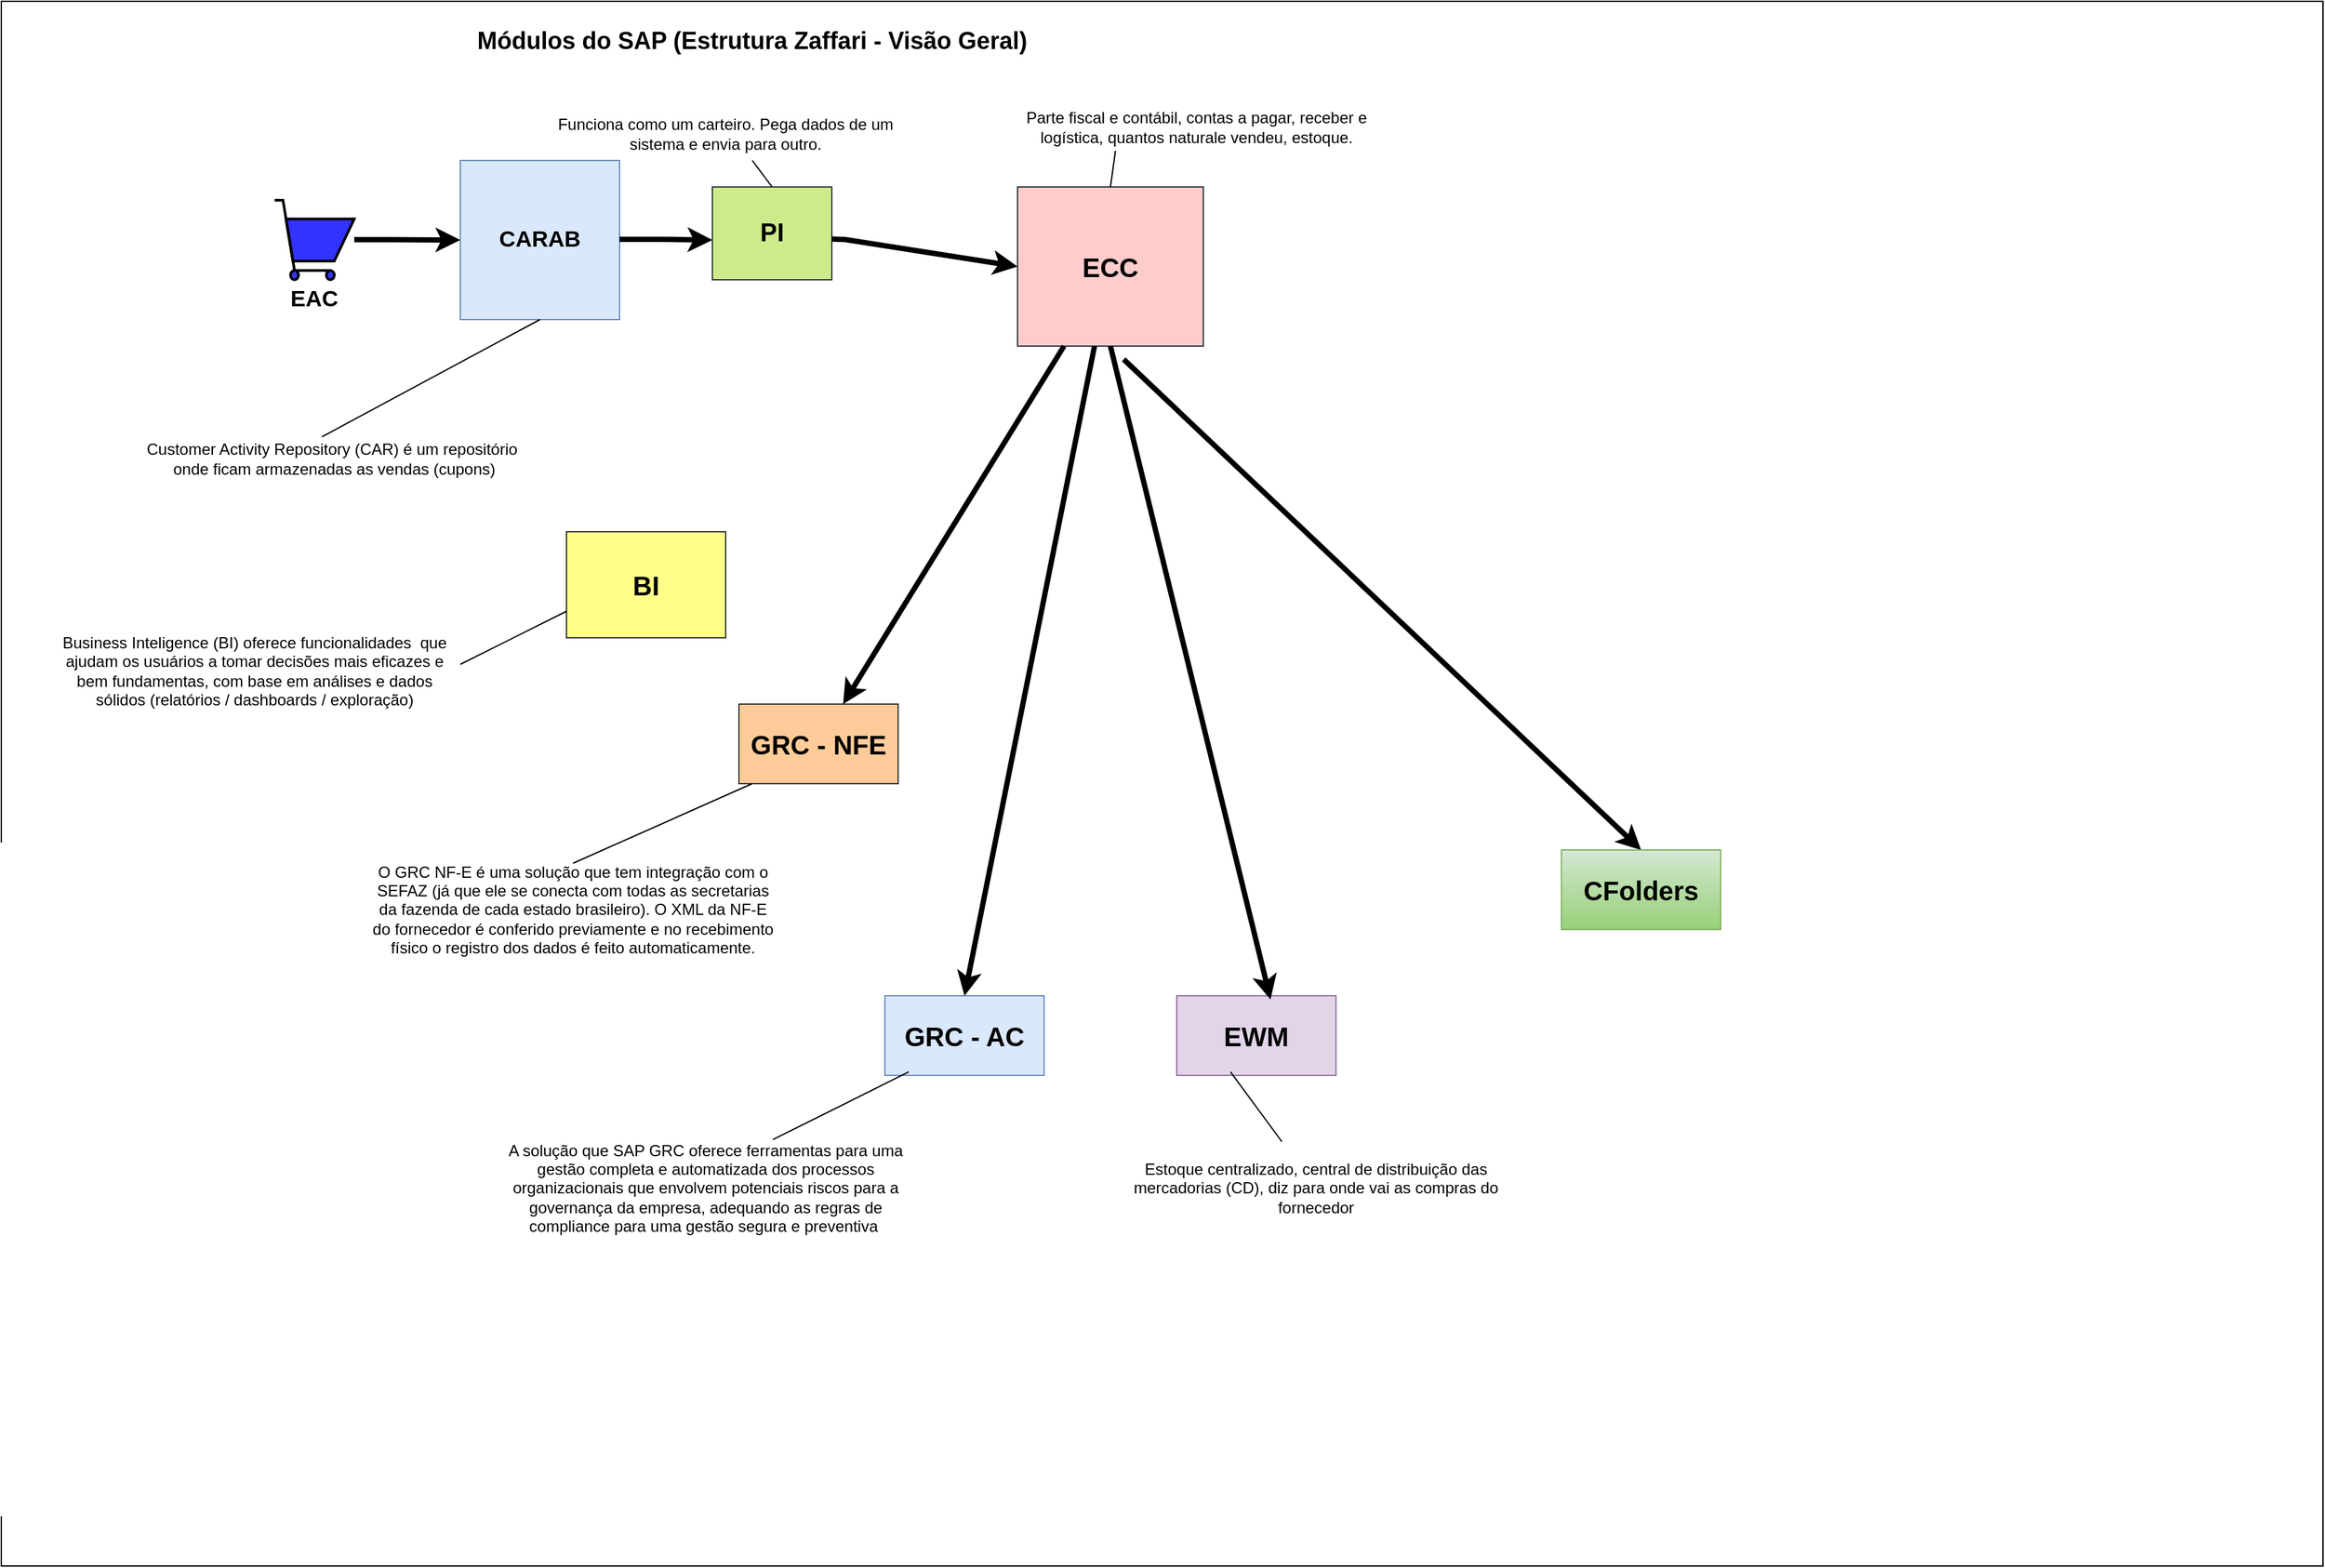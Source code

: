<mxfile version="24.8.3">
  <diagram name="Página-1" id="zAEK4qtqUi5M_X3Rb6sc">
    <mxGraphModel dx="1244" dy="2564" grid="1" gridSize="10" guides="1" tooltips="1" connect="1" arrows="1" fold="1" page="1" pageScale="1" pageWidth="827" pageHeight="1169" math="0" shadow="0">
      <root>
        <mxCell id="0" />
        <mxCell id="1" parent="0" />
        <mxCell id="ab4cVDcRjz08bC6YEROE-18" value="" style="rounded=0;whiteSpace=wrap;html=1;" vertex="1" parent="1">
          <mxGeometry x="-96" y="-1200" width="1750" height="1180" as="geometry" />
        </mxCell>
        <mxCell id="ab4cVDcRjz08bC6YEROE-1" value="Módulos do SAP (Estrutura Zaffari - Visão Geral)" style="text;html=1;align=center;verticalAlign=middle;whiteSpace=wrap;rounded=0;fontStyle=1;fontSize=18;" vertex="1" parent="1">
          <mxGeometry x="260" y="-1190" width="420" height="40" as="geometry" />
        </mxCell>
        <mxCell id="ab4cVDcRjz08bC6YEROE-2" value="CARAB" style="rounded=0;whiteSpace=wrap;html=1;fillColor=#dae8fc;strokeColor=#6c8ebf;fontStyle=1;fontSize=17;" vertex="1" parent="1">
          <mxGeometry x="250" y="-1080" width="120" height="120" as="geometry" />
        </mxCell>
        <mxCell id="ab4cVDcRjz08bC6YEROE-5" value="&lt;b style=&quot;font-size: 19px;&quot;&gt;PI&lt;/b&gt;" style="rounded=0;whiteSpace=wrap;html=1;fillColor=#cdeb8b;strokeColor=#36393d;fontSize=19;" vertex="1" parent="1">
          <mxGeometry x="440" y="-1060" width="90" height="70" as="geometry" />
        </mxCell>
        <mxCell id="ab4cVDcRjz08bC6YEROE-6" value="&lt;span style=&quot;font-size: 20px;&quot;&gt;ECC&lt;/span&gt;" style="rounded=0;whiteSpace=wrap;html=1;fillColor=#ffcccc;strokeColor=#36393d;fontStyle=1;fontSize=20;" vertex="1" parent="1">
          <mxGeometry x="670" y="-1060" width="140" height="120" as="geometry" />
        </mxCell>
        <mxCell id="ab4cVDcRjz08bC6YEROE-7" value="" style="html=1;verticalLabelPosition=bottom;align=center;labelBackgroundColor=#9AC7BF;verticalAlign=top;strokeWidth=2;strokeColor=#000000;shadow=0;dashed=0;shape=mxgraph.ios7.icons.shopping_cart;fillColor=#3333FF;" vertex="1" parent="1">
          <mxGeometry x="110" y="-1050" width="60" height="60" as="geometry" />
        </mxCell>
        <mxCell id="ab4cVDcRjz08bC6YEROE-10" value="" style="endArrow=classic;html=1;rounded=0;fontColor=#000000;labelBackgroundColor=#000000;fillColor=#000000;endWidth=13.111;strokeWidth=4;entryX=0;entryY=0.5;entryDx=0;entryDy=0;" edge="1" parent="1" target="ab4cVDcRjz08bC6YEROE-2">
          <mxGeometry width="50" height="50" relative="1" as="geometry">
            <mxPoint x="170" y="-1020.19" as="sourcePoint" />
            <mxPoint x="240" y="-1020.19" as="targetPoint" />
            <Array as="points">
              <mxPoint x="200" y="-1020.19" />
            </Array>
          </mxGeometry>
        </mxCell>
        <mxCell id="ab4cVDcRjz08bC6YEROE-12" value="EAC" style="text;html=1;align=center;verticalAlign=middle;whiteSpace=wrap;rounded=0;fontStyle=1;fontSize=17;" vertex="1" parent="1">
          <mxGeometry x="110" y="-990" width="60" height="30" as="geometry" />
        </mxCell>
        <mxCell id="ab4cVDcRjz08bC6YEROE-13" value="" style="endArrow=classic;html=1;rounded=0;fontColor=#000000;labelBackgroundColor=#000000;fillColor=#000000;endWidth=13.111;strokeWidth=4;" edge="1" parent="1">
          <mxGeometry width="50" height="50" relative="1" as="geometry">
            <mxPoint x="370" y="-1020.48" as="sourcePoint" />
            <mxPoint x="440" y="-1020" as="targetPoint" />
            <Array as="points">
              <mxPoint x="400" y="-1020.48" />
            </Array>
          </mxGeometry>
        </mxCell>
        <mxCell id="ab4cVDcRjz08bC6YEROE-15" value="" style="endArrow=classic;html=1;rounded=0;fontColor=#000000;labelBackgroundColor=#000000;fillColor=#000000;endWidth=13.111;strokeWidth=4;entryX=0;entryY=0.5;entryDx=0;entryDy=0;exitX=1.001;exitY=0.561;exitDx=0;exitDy=0;exitPerimeter=0;" edge="1" parent="1" source="ab4cVDcRjz08bC6YEROE-5" target="ab4cVDcRjz08bC6YEROE-6">
          <mxGeometry width="50" height="50" relative="1" as="geometry">
            <mxPoint x="540" y="-1010" as="sourcePoint" />
            <mxPoint x="550" y="-1020.33" as="targetPoint" />
            <Array as="points">
              <mxPoint x="540" y="-1020.33" />
            </Array>
          </mxGeometry>
        </mxCell>
        <mxCell id="ab4cVDcRjz08bC6YEROE-16" value="" style="endArrow=none;html=1;rounded=0;exitX=0.5;exitY=0;exitDx=0;exitDy=0;" edge="1" parent="1" source="ab4cVDcRjz08bC6YEROE-5">
          <mxGeometry width="50" height="50" relative="1" as="geometry">
            <mxPoint x="430" y="-1000" as="sourcePoint" />
            <mxPoint x="470" y="-1080" as="targetPoint" />
          </mxGeometry>
        </mxCell>
        <mxCell id="ab4cVDcRjz08bC6YEROE-17" value="Funciona como um carteiro. Pega dados de um sistema e envia para outro." style="text;html=1;align=center;verticalAlign=middle;whiteSpace=wrap;rounded=0;" vertex="1" parent="1">
          <mxGeometry x="320" y="-1120" width="260" height="40" as="geometry" />
        </mxCell>
        <mxCell id="ab4cVDcRjz08bC6YEROE-20" value="Customer Activity Repository (CAR) é um repositório&amp;nbsp; onde ficam armazenadas as vendas (cupons)" style="text;html=1;align=center;verticalAlign=middle;whiteSpace=wrap;rounded=0;" vertex="1" parent="1">
          <mxGeometry x="10" y="-870" width="290" height="30" as="geometry" />
        </mxCell>
        <mxCell id="ab4cVDcRjz08bC6YEROE-21" value="" style="endArrow=none;html=1;rounded=0;entryX=0.5;entryY=1;entryDx=0;entryDy=0;exitX=0.468;exitY=-0.054;exitDx=0;exitDy=0;exitPerimeter=0;" edge="1" parent="1" source="ab4cVDcRjz08bC6YEROE-20" target="ab4cVDcRjz08bC6YEROE-2">
          <mxGeometry width="50" height="50" relative="1" as="geometry">
            <mxPoint x="160" y="-880" as="sourcePoint" />
            <mxPoint x="152.5" y="-940" as="targetPoint" />
          </mxGeometry>
        </mxCell>
        <mxCell id="ab4cVDcRjz08bC6YEROE-22" value="Parte fiscal e contábil, contas a pagar, receber e logística, quantos naturale vendeu, estoque." style="text;html=1;align=center;verticalAlign=middle;whiteSpace=wrap;rounded=0;" vertex="1" parent="1">
          <mxGeometry x="660" y="-1120" width="290" height="30" as="geometry" />
        </mxCell>
        <mxCell id="ab4cVDcRjz08bC6YEROE-23" value="" style="endArrow=none;html=1;rounded=0;exitX=0.289;exitY=1.09;exitDx=0;exitDy=0;exitPerimeter=0;entryX=0.5;entryY=0;entryDx=0;entryDy=0;" edge="1" parent="1" source="ab4cVDcRjz08bC6YEROE-22" target="ab4cVDcRjz08bC6YEROE-6">
          <mxGeometry width="50" height="50" relative="1" as="geometry">
            <mxPoint x="700" y="-1060" as="sourcePoint" />
            <mxPoint x="610" y="-1040" as="targetPoint" />
          </mxGeometry>
        </mxCell>
        <mxCell id="ab4cVDcRjz08bC6YEROE-24" value="BI" style="rounded=0;whiteSpace=wrap;html=1;fillColor=#ffff88;strokeColor=#36393d;fontStyle=1;fontSize=20;" vertex="1" parent="1">
          <mxGeometry x="330" y="-800" width="120" height="80" as="geometry" />
        </mxCell>
        <mxCell id="ab4cVDcRjz08bC6YEROE-25" value="" style="endArrow=none;html=1;rounded=0;entryX=0;entryY=0.75;entryDx=0;entryDy=0;" edge="1" parent="1" target="ab4cVDcRjz08bC6YEROE-24">
          <mxGeometry width="50" height="50" relative="1" as="geometry">
            <mxPoint x="250" y="-700" as="sourcePoint" />
            <mxPoint x="330" y="-760" as="targetPoint" />
          </mxGeometry>
        </mxCell>
        <mxCell id="ab4cVDcRjz08bC6YEROE-26" value="Business Inteligence (BI) oferece funcionalidades&amp;nbsp; que ajudam os usuários a tomar decisões mais eficazes e bem fundamentas, com base em análises e dados sólidos (relatórios / dashboards / exploração)" style="text;html=1;align=center;verticalAlign=middle;whiteSpace=wrap;rounded=0;" vertex="1" parent="1">
          <mxGeometry x="-60" y="-730" width="310" height="70" as="geometry" />
        </mxCell>
        <mxCell id="ab4cVDcRjz08bC6YEROE-27" value="GRC - NFE" style="rounded=0;whiteSpace=wrap;html=1;fillColor=#ffcc99;strokeColor=#36393d;fontStyle=1;fontSize=20;" vertex="1" parent="1">
          <mxGeometry x="460" y="-670" width="120" height="60" as="geometry" />
        </mxCell>
        <mxCell id="ab4cVDcRjz08bC6YEROE-28" value="O GRC NF-E é uma solução que tem integração com o SEFAZ (já que ele se conecta com todas as secretarias da fazenda de cada estado brasileiro). O XML da NF-E do fornecedor é conferido previamente e no recebimento físico o registro dos dados é feito automaticamente." style="text;html=1;align=center;verticalAlign=middle;whiteSpace=wrap;rounded=0;" vertex="1" parent="1">
          <mxGeometry x="180" y="-550" width="310" height="70" as="geometry" />
        </mxCell>
        <mxCell id="ab4cVDcRjz08bC6YEROE-29" value="" style="endArrow=none;html=1;rounded=0;entryX=0.083;entryY=1;entryDx=0;entryDy=0;exitX=0.5;exitY=0;exitDx=0;exitDy=0;entryPerimeter=0;" edge="1" parent="1" source="ab4cVDcRjz08bC6YEROE-28" target="ab4cVDcRjz08bC6YEROE-27">
          <mxGeometry width="50" height="50" relative="1" as="geometry">
            <mxPoint x="450" y="-610" as="sourcePoint" />
            <mxPoint x="530" y="-650" as="targetPoint" />
          </mxGeometry>
        </mxCell>
        <mxCell id="ab4cVDcRjz08bC6YEROE-30" value="GRC - AC" style="rounded=0;whiteSpace=wrap;html=1;fillColor=#dae8fc;strokeColor=#6c8ebf;fontStyle=1;fontSize=20;" vertex="1" parent="1">
          <mxGeometry x="570" y="-450" width="120" height="60" as="geometry" />
        </mxCell>
        <mxCell id="ab4cVDcRjz08bC6YEROE-31" value="A solução que SAP GRC oferece ferramentas para uma gestão completa e automatizada dos processos organizacionais que envolvem potenciais riscos para a governança da empresa, adequando as regras de compliance para uma gestão segura e preventiva&amp;nbsp;" style="text;html=1;align=center;verticalAlign=middle;whiteSpace=wrap;rounded=0;" vertex="1" parent="1">
          <mxGeometry x="280" y="-340" width="310" height="70" as="geometry" />
        </mxCell>
        <mxCell id="ab4cVDcRjz08bC6YEROE-32" value="" style="endArrow=none;html=1;rounded=0;entryX=0.15;entryY=0.956;entryDx=0;entryDy=0;entryPerimeter=0;exitX=0.663;exitY=-0.022;exitDx=0;exitDy=0;exitPerimeter=0;" edge="1" parent="1" source="ab4cVDcRjz08bC6YEROE-31" target="ab4cVDcRjz08bC6YEROE-30">
          <mxGeometry width="50" height="50" relative="1" as="geometry">
            <mxPoint x="500" y="-370" as="sourcePoint" />
            <mxPoint x="680" y="-450" as="targetPoint" />
          </mxGeometry>
        </mxCell>
        <mxCell id="ab4cVDcRjz08bC6YEROE-33" value="" style="endArrow=classic;html=1;rounded=0;fontColor=#000000;labelBackgroundColor=#000000;fillColor=#000000;endWidth=13.111;strokeWidth=4;exitX=0.25;exitY=1;exitDx=0;exitDy=0;" edge="1" parent="1" source="ab4cVDcRjz08bC6YEROE-6" target="ab4cVDcRjz08bC6YEROE-27">
          <mxGeometry width="50" height="50" relative="1" as="geometry">
            <mxPoint x="380" y="-1010.48" as="sourcePoint" />
            <mxPoint x="450" y="-1010" as="targetPoint" />
            <Array as="points" />
          </mxGeometry>
        </mxCell>
        <mxCell id="ab4cVDcRjz08bC6YEROE-35" value="" style="endArrow=classic;html=1;rounded=0;fontColor=#000000;labelBackgroundColor=#000000;fillColor=#000000;endWidth=13.111;strokeWidth=4;entryX=0.5;entryY=0;entryDx=0;entryDy=0;" edge="1" parent="1" source="ab4cVDcRjz08bC6YEROE-6" target="ab4cVDcRjz08bC6YEROE-30">
          <mxGeometry width="50" height="50" relative="1" as="geometry">
            <mxPoint x="715" y="-930" as="sourcePoint" />
            <mxPoint x="548" y="-660" as="targetPoint" />
            <Array as="points" />
          </mxGeometry>
        </mxCell>
        <mxCell id="ab4cVDcRjz08bC6YEROE-36" value="EWM" style="rounded=0;whiteSpace=wrap;html=1;fillColor=#e1d5e7;strokeColor=#9673a6;fontStyle=1;fontSize=20;" vertex="1" parent="1">
          <mxGeometry x="790" y="-450" width="120" height="60" as="geometry" />
        </mxCell>
        <mxCell id="ab4cVDcRjz08bC6YEROE-37" style="edgeStyle=orthogonalEdgeStyle;rounded=0;orthogonalLoop=1;jettySize=auto;html=1;exitX=0.5;exitY=1;exitDx=0;exitDy=0;" edge="1" parent="1" source="ab4cVDcRjz08bC6YEROE-30" target="ab4cVDcRjz08bC6YEROE-30">
          <mxGeometry relative="1" as="geometry" />
        </mxCell>
        <mxCell id="ab4cVDcRjz08bC6YEROE-38" value="" style="endArrow=classic;html=1;rounded=0;fontColor=#000000;labelBackgroundColor=#000000;fillColor=#000000;endWidth=13.111;strokeWidth=4;entryX=0.589;entryY=0.046;entryDx=0;entryDy=0;entryPerimeter=0;exitX=0.5;exitY=1;exitDx=0;exitDy=0;" edge="1" parent="1" source="ab4cVDcRjz08bC6YEROE-6" target="ab4cVDcRjz08bC6YEROE-36">
          <mxGeometry width="50" height="50" relative="1" as="geometry">
            <mxPoint x="738" y="-930" as="sourcePoint" />
            <mxPoint x="640" y="-440" as="targetPoint" />
            <Array as="points" />
          </mxGeometry>
        </mxCell>
        <mxCell id="ab4cVDcRjz08bC6YEROE-39" value="Estoque centralizado, central de distribuição das mercadorias (CD), diz para onde vai as compras do fornecedor" style="text;html=1;align=center;verticalAlign=middle;whiteSpace=wrap;rounded=0;" vertex="1" parent="1">
          <mxGeometry x="740" y="-340" width="310" height="70" as="geometry" />
        </mxCell>
        <mxCell id="ab4cVDcRjz08bC6YEROE-40" value="" style="endArrow=none;html=1;rounded=0;entryX=0.338;entryY=0.957;entryDx=0;entryDy=0;entryPerimeter=0;" edge="1" parent="1" source="ab4cVDcRjz08bC6YEROE-39" target="ab4cVDcRjz08bC6YEROE-36">
          <mxGeometry width="50" height="50" relative="1" as="geometry">
            <mxPoint x="496" y="-332" as="sourcePoint" />
            <mxPoint x="598" y="-383" as="targetPoint" />
          </mxGeometry>
        </mxCell>
        <mxCell id="ab4cVDcRjz08bC6YEROE-41" value="" style="endArrow=classic;html=1;rounded=0;fontColor=#000000;labelBackgroundColor=#000000;fillColor=#000000;endWidth=13.111;strokeWidth=4;exitX=0.5;exitY=1;exitDx=0;exitDy=0;entryX=0.5;entryY=0;entryDx=0;entryDy=0;" edge="1" parent="1" target="ab4cVDcRjz08bC6YEROE-42">
          <mxGeometry width="50" height="50" relative="1" as="geometry">
            <mxPoint x="750" y="-930" as="sourcePoint" />
            <mxPoint x="1170" y="-430" as="targetPoint" />
            <Array as="points" />
          </mxGeometry>
        </mxCell>
        <mxCell id="ab4cVDcRjz08bC6YEROE-42" value="CFolders" style="rounded=0;whiteSpace=wrap;html=1;fillColor=#d5e8d4;strokeColor=#82b366;fontStyle=1;fontSize=20;gradientColor=#97d077;" vertex="1" parent="1">
          <mxGeometry x="1080" y="-560" width="120" height="60" as="geometry" />
        </mxCell>
      </root>
    </mxGraphModel>
  </diagram>
</mxfile>
